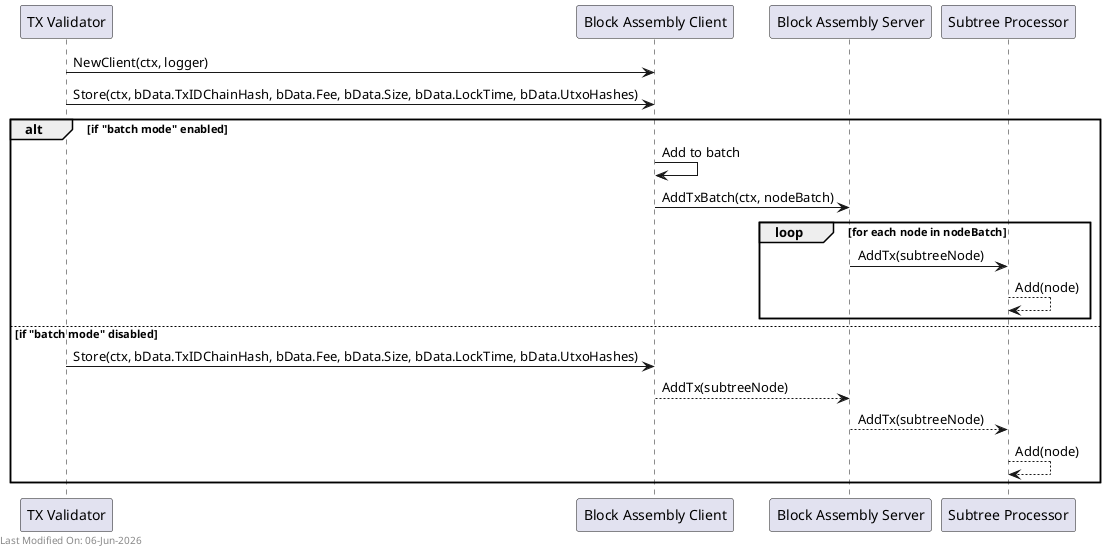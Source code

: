 @startuml
participant "TX Validator" as TXValidator
participant "Block Assembly Client" as BA
participant "Block Assembly Server" as Server
participant "Subtree Processor" as SubtreeProcessor

TXValidator -> BA : NewClient(ctx, logger)

TXValidator -> BA : Store(ctx, bData.TxIDChainHash, bData.Fee, bData.Size, bData.LockTime, bData.UtxoHashes)

alt if "batch mode" enabled
    BA -> BA : Add to batch
    BA -> Server : AddTxBatch(ctx, nodeBatch)
    loop for each node in nodeBatch
        Server -> SubtreeProcessor : AddTx(subtreeNode)
        SubtreeProcessor --> SubtreeProcessor : Add(node)
    end
else if "batch mode" disabled
    TXValidator -> BA : Store(ctx, bData.TxIDChainHash, bData.Fee, bData.Size, bData.LockTime, bData.UtxoHashes)
    BA --> Server : AddTx(subtreeNode)
    Server --> SubtreeProcessor : AddTx(subtreeNode)
    SubtreeProcessor --> SubtreeProcessor : Add(node)
end

left footer Last Modified On: %date("dd-MMM-yyyy")

@enduml

